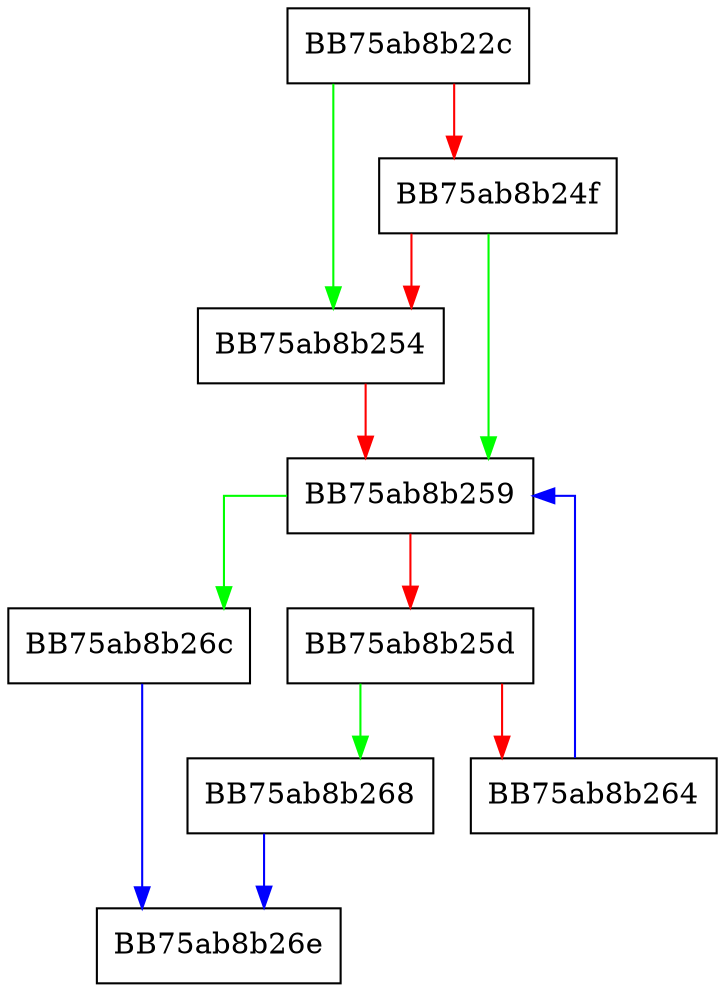 digraph isAllowedThreatId {
  node [shape="box"];
  graph [splines=ortho];
  BB75ab8b22c -> BB75ab8b254 [color="green"];
  BB75ab8b22c -> BB75ab8b24f [color="red"];
  BB75ab8b24f -> BB75ab8b259 [color="green"];
  BB75ab8b24f -> BB75ab8b254 [color="red"];
  BB75ab8b254 -> BB75ab8b259 [color="red"];
  BB75ab8b259 -> BB75ab8b26c [color="green"];
  BB75ab8b259 -> BB75ab8b25d [color="red"];
  BB75ab8b25d -> BB75ab8b268 [color="green"];
  BB75ab8b25d -> BB75ab8b264 [color="red"];
  BB75ab8b264 -> BB75ab8b259 [color="blue"];
  BB75ab8b268 -> BB75ab8b26e [color="blue"];
  BB75ab8b26c -> BB75ab8b26e [color="blue"];
}